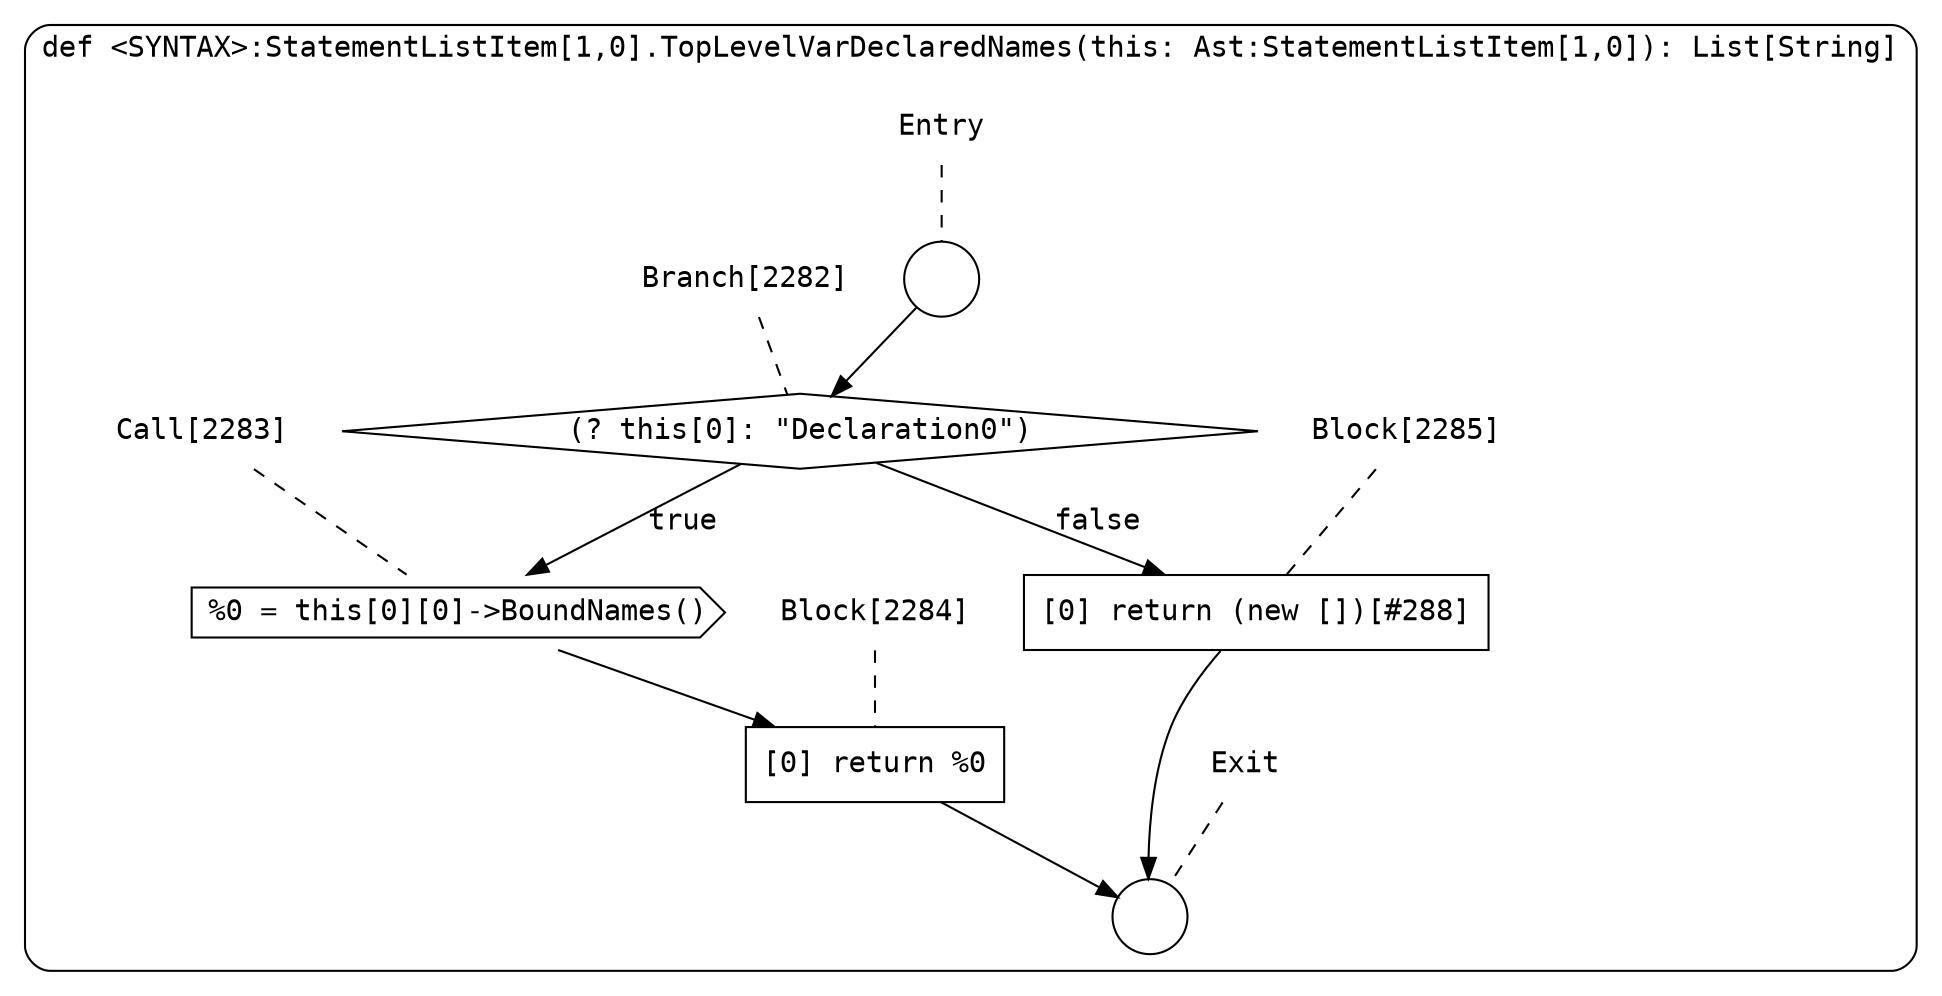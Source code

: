 digraph {
  graph [fontname = "Consolas"]
  node [fontname = "Consolas"]
  edge [fontname = "Consolas"]
  subgraph cluster466 {
    label = "def <SYNTAX>:StatementListItem[1,0].TopLevelVarDeclaredNames(this: Ast:StatementListItem[1,0]): List[String]"
    style = rounded
    cluster466_entry_name [shape=none, label=<<font color="black">Entry</font>>]
    cluster466_entry_name -> cluster466_entry [arrowhead=none, color="black", style=dashed]
    cluster466_entry [shape=circle label=" " color="black" fillcolor="white" style=filled]
    cluster466_entry -> node2282 [color="black"]
    cluster466_exit_name [shape=none, label=<<font color="black">Exit</font>>]
    cluster466_exit_name -> cluster466_exit [arrowhead=none, color="black", style=dashed]
    cluster466_exit [shape=circle label=" " color="black" fillcolor="white" style=filled]
    node2282_name [shape=none, label=<<font color="black">Branch[2282]</font>>]
    node2282_name -> node2282 [arrowhead=none, color="black", style=dashed]
    node2282 [shape=diamond, label=<<font color="black">(? this[0]: &quot;Declaration0&quot;)</font>> color="black" fillcolor="white", style=filled]
    node2282 -> node2283 [label=<<font color="black">true</font>> color="black"]
    node2282 -> node2285 [label=<<font color="black">false</font>> color="black"]
    node2283_name [shape=none, label=<<font color="black">Call[2283]</font>>]
    node2283_name -> node2283 [arrowhead=none, color="black", style=dashed]
    node2283 [shape=cds, label=<<font color="black">%0 = this[0][0]-&gt;BoundNames()</font>> color="black" fillcolor="white", style=filled]
    node2283 -> node2284 [color="black"]
    node2285_name [shape=none, label=<<font color="black">Block[2285]</font>>]
    node2285_name -> node2285 [arrowhead=none, color="black", style=dashed]
    node2285 [shape=box, label=<<font color="black">[0] return (new [])[#288]<BR ALIGN="LEFT"/></font>> color="black" fillcolor="white", style=filled]
    node2285 -> cluster466_exit [color="black"]
    node2284_name [shape=none, label=<<font color="black">Block[2284]</font>>]
    node2284_name -> node2284 [arrowhead=none, color="black", style=dashed]
    node2284 [shape=box, label=<<font color="black">[0] return %0<BR ALIGN="LEFT"/></font>> color="black" fillcolor="white", style=filled]
    node2284 -> cluster466_exit [color="black"]
  }
}